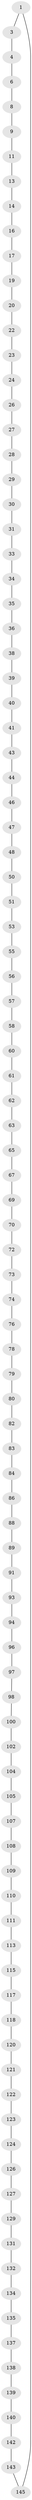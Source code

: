 // Generated by graph-tools (version 1.1) at 2025/52/02/27/25 19:52:26]
// undirected, 101 vertices, 101 edges
graph export_dot {
graph [start="1"]
  node [color=gray90,style=filled];
  1 [super="+2"];
  3;
  4 [super="+5"];
  6 [super="+7"];
  8;
  9 [super="+10"];
  11 [super="+12"];
  13;
  14 [super="+15"];
  16;
  17 [super="+18"];
  19;
  20 [super="+21"];
  22;
  23;
  24 [super="+25"];
  26;
  27;
  28;
  29;
  30;
  31 [super="+32"];
  33;
  34;
  35;
  36 [super="+37"];
  38;
  39;
  40;
  41 [super="+42"];
  43;
  44 [super="+45"];
  46;
  47;
  48 [super="+49"];
  50;
  51 [super="+52"];
  53 [super="+54"];
  55;
  56;
  57;
  58 [super="+59"];
  60;
  61;
  62;
  63 [super="+64"];
  65 [super="+66"];
  67 [super="+68"];
  69;
  70 [super="+71"];
  72;
  73;
  74 [super="+75"];
  76 [super="+77"];
  78;
  79;
  80 [super="+81"];
  82;
  83;
  84 [super="+85"];
  86 [super="+87"];
  88;
  89 [super="+90"];
  91 [super="+92"];
  93;
  94 [super="+95"];
  96;
  97;
  98 [super="+99"];
  100 [super="+101"];
  102 [super="+103"];
  104;
  105 [super="+106"];
  107;
  108;
  109;
  110;
  111 [super="+112"];
  113 [super="+114"];
  115 [super="+116"];
  117;
  118 [super="+119"];
  120;
  121;
  122;
  123;
  124 [super="+125"];
  126;
  127 [super="+128"];
  129 [super="+130"];
  131;
  132 [super="+133"];
  134;
  135 [super="+136"];
  137;
  138;
  139;
  140 [super="+141"];
  142;
  143 [super="+144"];
  145;
  1 -- 145;
  1 -- 3;
  3 -- 4;
  4 -- 6;
  6 -- 8;
  8 -- 9;
  9 -- 11;
  11 -- 13;
  13 -- 14;
  14 -- 16;
  16 -- 17;
  17 -- 19;
  19 -- 20;
  20 -- 22;
  22 -- 23;
  23 -- 24;
  24 -- 26;
  26 -- 27;
  27 -- 28;
  28 -- 29;
  29 -- 30;
  30 -- 31;
  31 -- 33;
  33 -- 34;
  34 -- 35;
  35 -- 36;
  36 -- 38;
  38 -- 39;
  39 -- 40;
  40 -- 41;
  41 -- 43;
  43 -- 44;
  44 -- 46;
  46 -- 47;
  47 -- 48;
  48 -- 50;
  50 -- 51;
  51 -- 53;
  53 -- 55;
  55 -- 56;
  56 -- 57;
  57 -- 58;
  58 -- 60;
  60 -- 61;
  61 -- 62;
  62 -- 63;
  63 -- 65;
  65 -- 67;
  67 -- 69;
  69 -- 70;
  70 -- 72;
  72 -- 73;
  73 -- 74;
  74 -- 76;
  76 -- 78;
  78 -- 79;
  79 -- 80;
  80 -- 82;
  82 -- 83;
  83 -- 84;
  84 -- 86;
  86 -- 88;
  88 -- 89;
  89 -- 91;
  91 -- 93;
  93 -- 94;
  94 -- 96;
  96 -- 97;
  97 -- 98;
  98 -- 100;
  100 -- 102;
  102 -- 104;
  104 -- 105;
  105 -- 107;
  107 -- 108;
  108 -- 109;
  109 -- 110;
  110 -- 111;
  111 -- 113;
  113 -- 115;
  115 -- 117;
  117 -- 118;
  118 -- 120;
  120 -- 121;
  121 -- 122;
  122 -- 123;
  123 -- 124;
  124 -- 126;
  126 -- 127;
  127 -- 129;
  129 -- 131;
  131 -- 132;
  132 -- 134;
  134 -- 135;
  135 -- 137;
  137 -- 138;
  138 -- 139;
  139 -- 140;
  140 -- 142;
  142 -- 143;
  143 -- 145;
}
